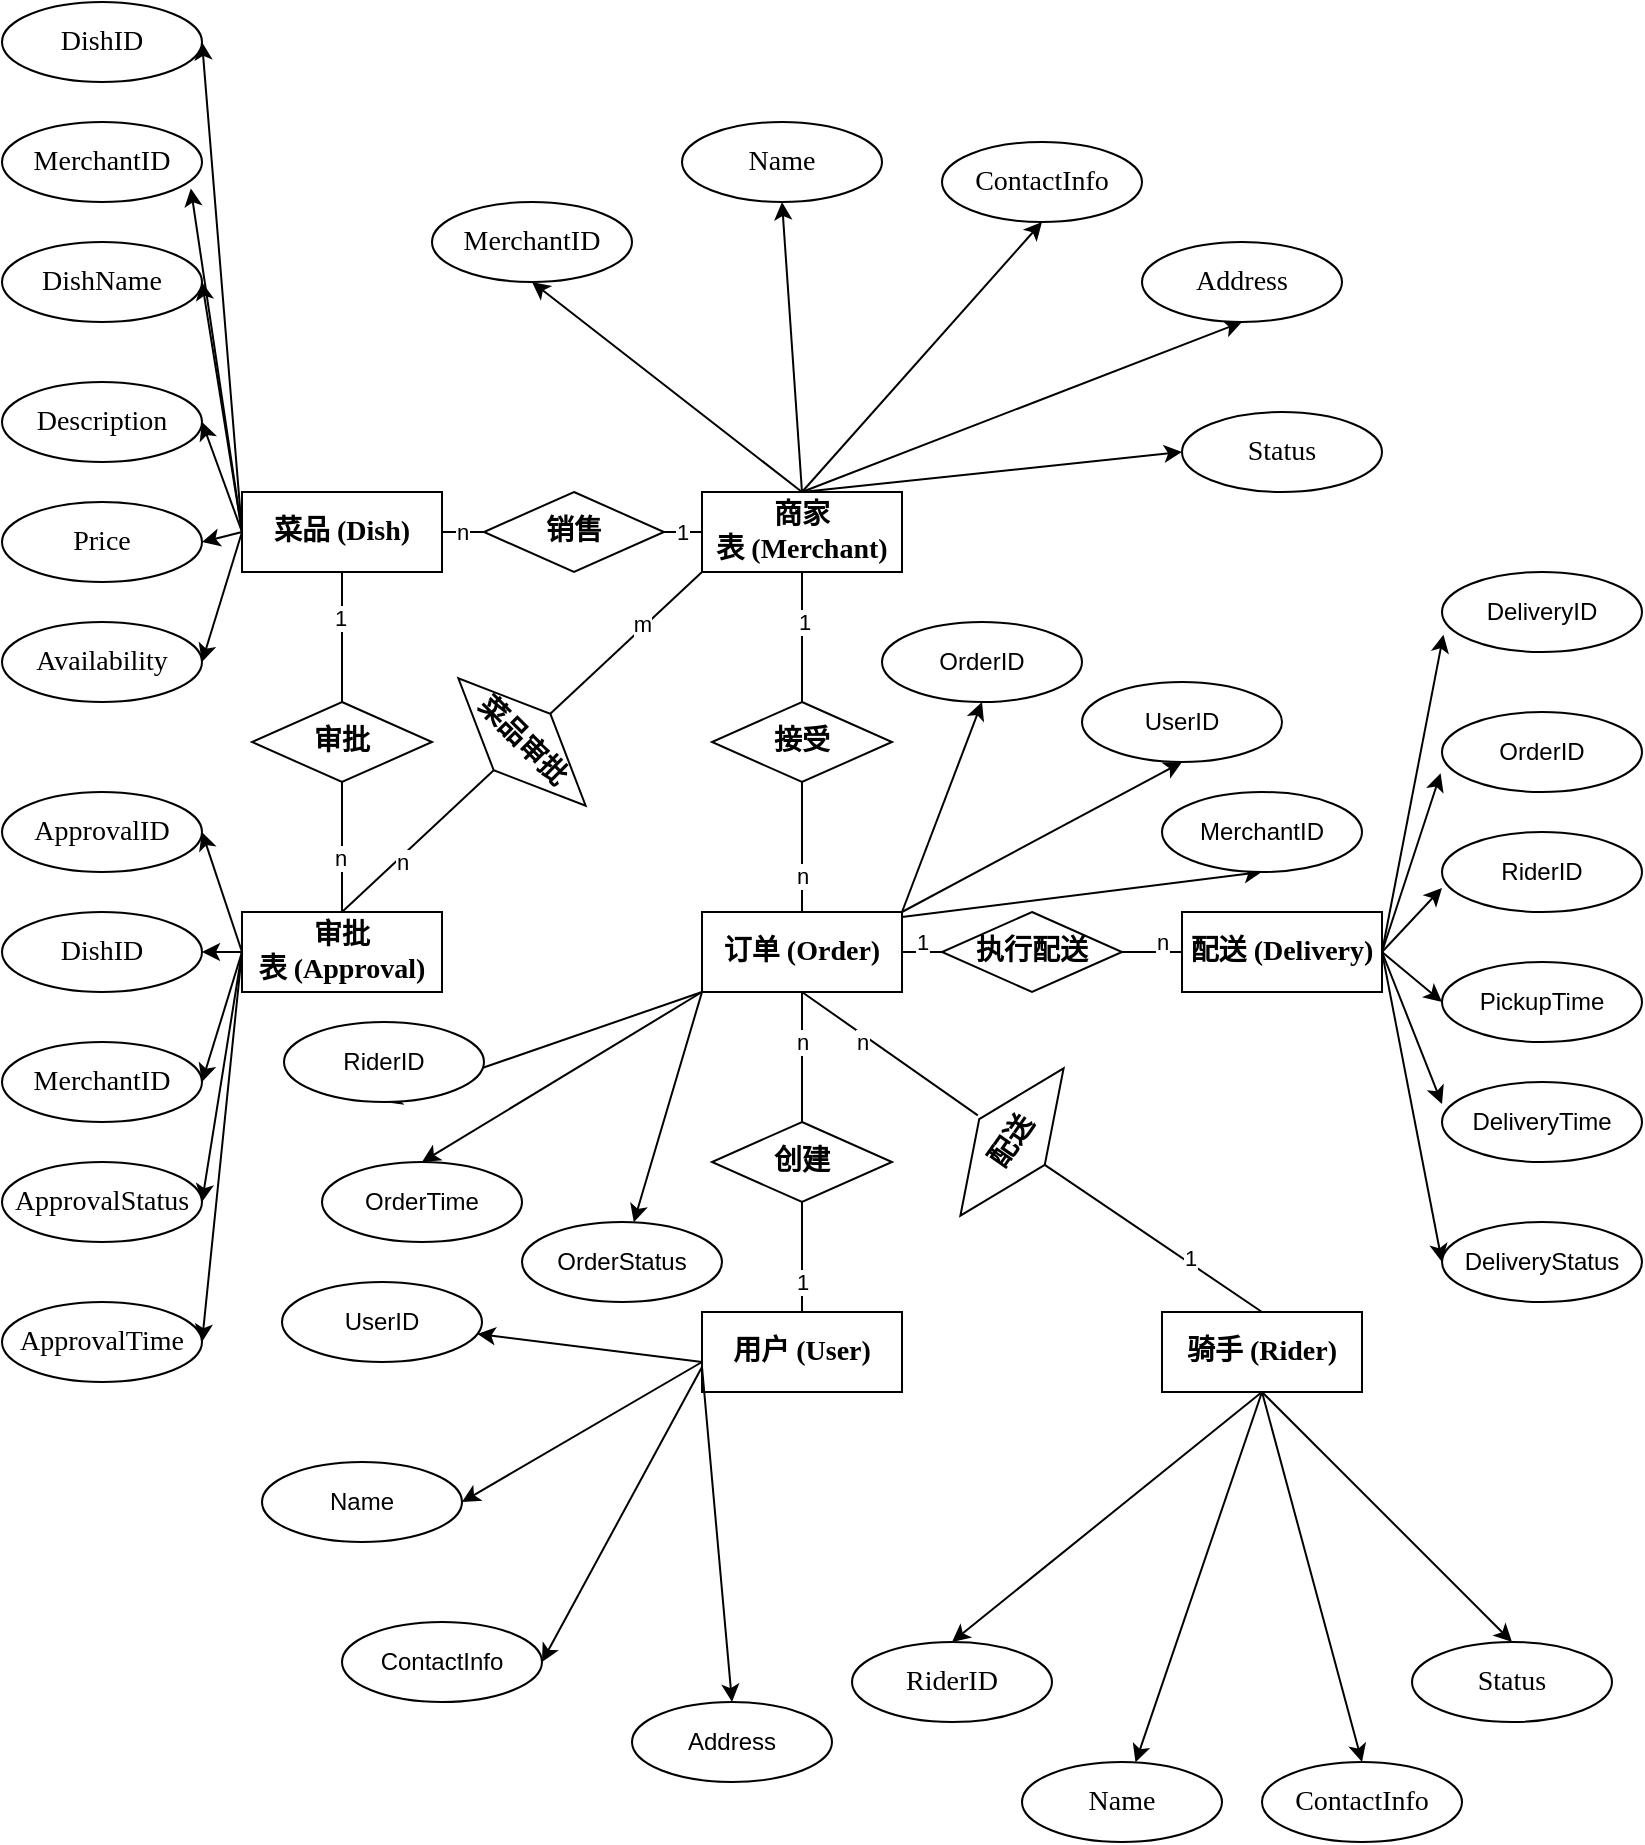 <mxfile version="24.6.4" type="device">
  <diagram id="R2lEEEUBdFMjLlhIrx00" name="Page-1">
    <mxGraphModel dx="1409" dy="595" grid="1" gridSize="10" guides="1" tooltips="1" connect="1" arrows="1" fold="1" page="1" pageScale="1" pageWidth="850" pageHeight="1100" math="0" shadow="0" extFonts="Permanent Marker^https://fonts.googleapis.com/css?family=Permanent+Marker">
      <root>
        <mxCell id="0" />
        <mxCell id="1" parent="0" />
        <mxCell id="hIbqijDQOP__9SAzlYTz-129" style="edgeStyle=none;rounded=0;orthogonalLoop=1;jettySize=auto;html=1;exitX=0;exitY=0.5;exitDx=0;exitDy=0;entryX=1;entryY=0.5;entryDx=0;entryDy=0;" edge="1" parent="1" source="hIbqijDQOP__9SAzlYTz-34" target="hIbqijDQOP__9SAzlYTz-126">
          <mxGeometry relative="1" as="geometry" />
        </mxCell>
        <mxCell id="hIbqijDQOP__9SAzlYTz-131" style="edgeStyle=none;rounded=0;orthogonalLoop=1;jettySize=auto;html=1;exitX=0;exitY=0.5;exitDx=0;exitDy=0;entryX=1;entryY=0.5;entryDx=0;entryDy=0;" edge="1" parent="1" source="hIbqijDQOP__9SAzlYTz-34" target="hIbqijDQOP__9SAzlYTz-128">
          <mxGeometry relative="1" as="geometry" />
        </mxCell>
        <mxCell id="hIbqijDQOP__9SAzlYTz-133" style="edgeStyle=none;rounded=0;orthogonalLoop=1;jettySize=auto;html=1;exitX=0;exitY=0.5;exitDx=0;exitDy=0;entryX=1;entryY=0.5;entryDx=0;entryDy=0;" edge="1" parent="1" source="hIbqijDQOP__9SAzlYTz-34" target="hIbqijDQOP__9SAzlYTz-120">
          <mxGeometry relative="1" as="geometry" />
        </mxCell>
        <mxCell id="hIbqijDQOP__9SAzlYTz-134" style="edgeStyle=none;rounded=0;orthogonalLoop=1;jettySize=auto;html=1;exitX=0;exitY=0.5;exitDx=0;exitDy=0;entryX=1;entryY=0.5;entryDx=0;entryDy=0;" edge="1" parent="1" source="hIbqijDQOP__9SAzlYTz-34" target="hIbqijDQOP__9SAzlYTz-121">
          <mxGeometry relative="1" as="geometry" />
        </mxCell>
        <mxCell id="hIbqijDQOP__9SAzlYTz-135" style="edgeStyle=none;rounded=0;orthogonalLoop=1;jettySize=auto;html=1;exitX=0;exitY=0.5;exitDx=0;exitDy=0;entryX=1;entryY=0.5;entryDx=0;entryDy=0;" edge="1" parent="1" source="hIbqijDQOP__9SAzlYTz-34" target="hIbqijDQOP__9SAzlYTz-124">
          <mxGeometry relative="1" as="geometry" />
        </mxCell>
        <mxCell id="hIbqijDQOP__9SAzlYTz-34" value="&lt;strong&gt;&lt;span style=&quot;font-size: 10.5pt; font-family: 等线;&quot;&gt;菜品&lt;span lang=&quot;EN-US&quot;&gt;&amp;nbsp;(Dish)&lt;/span&gt;&lt;/span&gt;&lt;/strong&gt;" style="whiteSpace=wrap;html=1;align=center;" vertex="1" parent="1">
          <mxGeometry x="140" y="285" width="100" height="40" as="geometry" />
        </mxCell>
        <mxCell id="hIbqijDQOP__9SAzlYTz-78" style="edgeStyle=none;rounded=0;orthogonalLoop=1;jettySize=auto;html=1;exitX=0.5;exitY=0;exitDx=0;exitDy=0;entryX=0.5;entryY=1;entryDx=0;entryDy=0;" edge="1" parent="1" source="hIbqijDQOP__9SAzlYTz-38" target="hIbqijDQOP__9SAzlYTz-77">
          <mxGeometry relative="1" as="geometry" />
        </mxCell>
        <mxCell id="hIbqijDQOP__9SAzlYTz-80" style="edgeStyle=none;rounded=0;orthogonalLoop=1;jettySize=auto;html=1;exitX=0.5;exitY=0;exitDx=0;exitDy=0;entryX=0.5;entryY=1;entryDx=0;entryDy=0;" edge="1" parent="1" source="hIbqijDQOP__9SAzlYTz-38" target="hIbqijDQOP__9SAzlYTz-79">
          <mxGeometry relative="1" as="geometry" />
        </mxCell>
        <mxCell id="hIbqijDQOP__9SAzlYTz-83" style="edgeStyle=none;rounded=0;orthogonalLoop=1;jettySize=auto;html=1;exitX=0.5;exitY=0;exitDx=0;exitDy=0;entryX=0.5;entryY=1;entryDx=0;entryDy=0;" edge="1" parent="1" source="hIbqijDQOP__9SAzlYTz-38" target="hIbqijDQOP__9SAzlYTz-82">
          <mxGeometry relative="1" as="geometry" />
        </mxCell>
        <mxCell id="hIbqijDQOP__9SAzlYTz-86" style="edgeStyle=none;rounded=0;orthogonalLoop=1;jettySize=auto;html=1;exitX=0.5;exitY=0;exitDx=0;exitDy=0;entryX=0.5;entryY=1;entryDx=0;entryDy=0;" edge="1" parent="1" source="hIbqijDQOP__9SAzlYTz-38" target="hIbqijDQOP__9SAzlYTz-85">
          <mxGeometry relative="1" as="geometry" />
        </mxCell>
        <mxCell id="hIbqijDQOP__9SAzlYTz-38" value="&lt;strong&gt;&lt;span style=&quot;font-size: 10.5pt; font-family: 等线;&quot;&gt;商家表&lt;span lang=&quot;EN-US&quot;&gt;&amp;nbsp;(Merchant)&lt;/span&gt;&lt;/span&gt;&lt;/strong&gt;" style="whiteSpace=wrap;html=1;align=center;" vertex="1" parent="1">
          <mxGeometry x="370" y="285" width="100" height="40" as="geometry" />
        </mxCell>
        <mxCell id="hIbqijDQOP__9SAzlYTz-39" value="&lt;strong&gt;&lt;span style=&quot;font-size: 10.5pt; font-family: 等线;&quot;&gt;用户&lt;span lang=&quot;EN-US&quot;&gt;&amp;nbsp;(User)&lt;/span&gt;&lt;/span&gt;&lt;/strong&gt;" style="whiteSpace=wrap;html=1;align=center;" vertex="1" parent="1">
          <mxGeometry x="370" y="695" width="100" height="40" as="geometry" />
        </mxCell>
        <mxCell id="hIbqijDQOP__9SAzlYTz-106" style="edgeStyle=none;rounded=0;orthogonalLoop=1;jettySize=auto;html=1;exitX=0.5;exitY=1;exitDx=0;exitDy=0;entryX=0.5;entryY=0;entryDx=0;entryDy=0;" edge="1" parent="1" source="hIbqijDQOP__9SAzlYTz-40" target="hIbqijDQOP__9SAzlYTz-96">
          <mxGeometry relative="1" as="geometry" />
        </mxCell>
        <mxCell id="hIbqijDQOP__9SAzlYTz-107" style="edgeStyle=none;rounded=0;orthogonalLoop=1;jettySize=auto;html=1;exitX=0.5;exitY=1;exitDx=0;exitDy=0;" edge="1" parent="1" source="hIbqijDQOP__9SAzlYTz-40" target="hIbqijDQOP__9SAzlYTz-97">
          <mxGeometry relative="1" as="geometry" />
        </mxCell>
        <mxCell id="hIbqijDQOP__9SAzlYTz-108" style="edgeStyle=none;rounded=0;orthogonalLoop=1;jettySize=auto;html=1;exitX=0.5;exitY=1;exitDx=0;exitDy=0;entryX=0.5;entryY=0;entryDx=0;entryDy=0;" edge="1" parent="1" source="hIbqijDQOP__9SAzlYTz-40" target="hIbqijDQOP__9SAzlYTz-98">
          <mxGeometry relative="1" as="geometry" />
        </mxCell>
        <mxCell id="hIbqijDQOP__9SAzlYTz-109" style="edgeStyle=none;rounded=0;orthogonalLoop=1;jettySize=auto;html=1;exitX=0.5;exitY=1;exitDx=0;exitDy=0;entryX=0.5;entryY=0;entryDx=0;entryDy=0;" edge="1" parent="1" source="hIbqijDQOP__9SAzlYTz-40" target="hIbqijDQOP__9SAzlYTz-99">
          <mxGeometry relative="1" as="geometry" />
        </mxCell>
        <mxCell id="hIbqijDQOP__9SAzlYTz-40" value="&lt;strong&gt;&lt;span style=&quot;font-size: 10.5pt; font-family: 等线;&quot;&gt;骑手&lt;span lang=&quot;EN-US&quot;&gt;&amp;nbsp;(Rider)&lt;/span&gt;&lt;/span&gt;&lt;/strong&gt;" style="whiteSpace=wrap;html=1;align=center;" vertex="1" parent="1">
          <mxGeometry x="600" y="695" width="100" height="40" as="geometry" />
        </mxCell>
        <mxCell id="hIbqijDQOP__9SAzlYTz-142" style="edgeStyle=none;rounded=0;orthogonalLoop=1;jettySize=auto;html=1;exitX=0;exitY=0.5;exitDx=0;exitDy=0;entryX=1;entryY=0.5;entryDx=0;entryDy=0;" edge="1" parent="1" source="hIbqijDQOP__9SAzlYTz-41" target="hIbqijDQOP__9SAzlYTz-137">
          <mxGeometry relative="1" as="geometry" />
        </mxCell>
        <mxCell id="hIbqijDQOP__9SAzlYTz-143" style="edgeStyle=none;rounded=0;orthogonalLoop=1;jettySize=auto;html=1;exitX=0;exitY=0.5;exitDx=0;exitDy=0;entryX=1;entryY=0.5;entryDx=0;entryDy=0;" edge="1" parent="1" source="hIbqijDQOP__9SAzlYTz-41" target="hIbqijDQOP__9SAzlYTz-138">
          <mxGeometry relative="1" as="geometry" />
        </mxCell>
        <mxCell id="hIbqijDQOP__9SAzlYTz-145" style="edgeStyle=none;rounded=0;orthogonalLoop=1;jettySize=auto;html=1;exitX=0;exitY=0.5;exitDx=0;exitDy=0;entryX=1;entryY=0.5;entryDx=0;entryDy=0;" edge="1" parent="1" source="hIbqijDQOP__9SAzlYTz-41" target="hIbqijDQOP__9SAzlYTz-140">
          <mxGeometry relative="1" as="geometry" />
        </mxCell>
        <mxCell id="hIbqijDQOP__9SAzlYTz-41" value="&lt;strong&gt;&lt;span style=&quot;font-size: 10.5pt; font-family: 等线;&quot;&gt;审批表&lt;span lang=&quot;EN-US&quot;&gt;&amp;nbsp;(Approval)&lt;/span&gt;&lt;/span&gt;&lt;/strong&gt;" style="whiteSpace=wrap;html=1;align=center;" vertex="1" parent="1">
          <mxGeometry x="140" y="495" width="100" height="40" as="geometry" />
        </mxCell>
        <mxCell id="hIbqijDQOP__9SAzlYTz-160" style="edgeStyle=none;rounded=0;orthogonalLoop=1;jettySize=auto;html=1;exitX=0;exitY=1;exitDx=0;exitDy=0;" edge="1" parent="1" source="hIbqijDQOP__9SAzlYTz-184" target="hIbqijDQOP__9SAzlYTz-159">
          <mxGeometry relative="1" as="geometry">
            <mxPoint x="390" y="530.0" as="sourcePoint" />
          </mxGeometry>
        </mxCell>
        <mxCell id="hIbqijDQOP__9SAzlYTz-161" style="edgeStyle=none;rounded=0;orthogonalLoop=1;jettySize=auto;html=1;exitX=0;exitY=1;exitDx=0;exitDy=0;entryX=0.5;entryY=0;entryDx=0;entryDy=0;" edge="1" parent="1" source="hIbqijDQOP__9SAzlYTz-184" target="hIbqijDQOP__9SAzlYTz-158">
          <mxGeometry relative="1" as="geometry">
            <mxPoint x="390" y="530.0" as="sourcePoint" />
          </mxGeometry>
        </mxCell>
        <mxCell id="hIbqijDQOP__9SAzlYTz-162" style="edgeStyle=none;rounded=0;orthogonalLoop=1;jettySize=auto;html=1;exitX=0;exitY=1;exitDx=0;exitDy=0;entryX=0.5;entryY=1;entryDx=0;entryDy=0;" edge="1" parent="1" source="hIbqijDQOP__9SAzlYTz-184" target="hIbqijDQOP__9SAzlYTz-154">
          <mxGeometry relative="1" as="geometry">
            <mxPoint x="390" y="500.0" as="sourcePoint" />
          </mxGeometry>
        </mxCell>
        <mxCell id="hIbqijDQOP__9SAzlYTz-163" style="edgeStyle=none;rounded=0;orthogonalLoop=1;jettySize=auto;html=1;entryX=0.5;entryY=1;entryDx=0;entryDy=0;exitX=1;exitY=0;exitDx=0;exitDy=0;" edge="1" parent="1" source="hIbqijDQOP__9SAzlYTz-184" target="hIbqijDQOP__9SAzlYTz-155">
          <mxGeometry relative="1" as="geometry">
            <mxPoint x="460" y="490" as="sourcePoint" />
          </mxGeometry>
        </mxCell>
        <mxCell id="hIbqijDQOP__9SAzlYTz-164" style="edgeStyle=none;rounded=0;orthogonalLoop=1;jettySize=auto;html=1;exitX=1;exitY=0;exitDx=0;exitDy=0;entryX=0.5;entryY=1;entryDx=0;entryDy=0;" edge="1" parent="1" source="hIbqijDQOP__9SAzlYTz-184" target="hIbqijDQOP__9SAzlYTz-156">
          <mxGeometry relative="1" as="geometry">
            <mxPoint x="450" y="500.0" as="sourcePoint" />
          </mxGeometry>
        </mxCell>
        <mxCell id="hIbqijDQOP__9SAzlYTz-165" style="edgeStyle=none;rounded=0;orthogonalLoop=1;jettySize=auto;html=1;exitX=1;exitY=0;exitDx=0;exitDy=0;entryX=0.5;entryY=1;entryDx=0;entryDy=0;" edge="1" parent="1" target="hIbqijDQOP__9SAzlYTz-157">
          <mxGeometry relative="1" as="geometry">
            <mxPoint x="450" y="500.0" as="sourcePoint" />
          </mxGeometry>
        </mxCell>
        <mxCell id="hIbqijDQOP__9SAzlYTz-57" value="" style="endArrow=none;html=1;rounded=0;exitX=0.5;exitY=0;exitDx=0;exitDy=0;entryX=0.5;entryY=1;entryDx=0;entryDy=0;" edge="1" parent="1" target="hIbqijDQOP__9SAzlYTz-38">
          <mxGeometry width="50" height="50" relative="1" as="geometry">
            <mxPoint x="420" y="485.0" as="sourcePoint" />
            <mxPoint x="265" y="325" as="targetPoint" />
          </mxGeometry>
        </mxCell>
        <mxCell id="hIbqijDQOP__9SAzlYTz-58" value="" style="endArrow=none;html=1;rounded=0;exitX=0.5;exitY=0;exitDx=0;exitDy=0;entryX=0.5;entryY=1;entryDx=0;entryDy=0;" edge="1" parent="1" source="hIbqijDQOP__9SAzlYTz-185" target="hIbqijDQOP__9SAzlYTz-184">
          <mxGeometry width="50" height="50" relative="1" as="geometry">
            <mxPoint x="419.41" y="695" as="sourcePoint" />
            <mxPoint x="420" y="545.0" as="targetPoint" />
          </mxGeometry>
        </mxCell>
        <mxCell id="hIbqijDQOP__9SAzlYTz-170" value="n" style="edgeLabel;html=1;align=center;verticalAlign=middle;resizable=0;points=[];" vertex="1" connectable="0" parent="hIbqijDQOP__9SAzlYTz-58">
          <mxGeometry x="0.846" relative="1" as="geometry">
            <mxPoint y="20" as="offset" />
          </mxGeometry>
        </mxCell>
        <mxCell id="hIbqijDQOP__9SAzlYTz-59" value="" style="endArrow=none;html=1;rounded=0;entryX=0.5;entryY=1;entryDx=0;entryDy=0;exitX=0.5;exitY=0;exitDx=0;exitDy=0;" edge="1" parent="1" source="hIbqijDQOP__9SAzlYTz-184" target="hIbqijDQOP__9SAzlYTz-38">
          <mxGeometry width="50" height="50" relative="1" as="geometry">
            <mxPoint x="420" y="485.0" as="sourcePoint" />
            <mxPoint x="420" y="325" as="targetPoint" />
            <Array as="points">
              <mxPoint x="420" y="435" />
            </Array>
          </mxGeometry>
        </mxCell>
        <mxCell id="hIbqijDQOP__9SAzlYTz-176" value="1" style="edgeLabel;html=1;align=center;verticalAlign=middle;resizable=0;points=[];" vertex="1" connectable="0" parent="hIbqijDQOP__9SAzlYTz-59">
          <mxGeometry x="0.725" y="-1" relative="1" as="geometry">
            <mxPoint y="1" as="offset" />
          </mxGeometry>
        </mxCell>
        <mxCell id="hIbqijDQOP__9SAzlYTz-177" value="n" style="edgeLabel;html=1;align=center;verticalAlign=middle;resizable=0;points=[];" vertex="1" connectable="0" parent="hIbqijDQOP__9SAzlYTz-59">
          <mxGeometry x="-0.775" relative="1" as="geometry">
            <mxPoint y="1" as="offset" />
          </mxGeometry>
        </mxCell>
        <mxCell id="hIbqijDQOP__9SAzlYTz-61" value="" style="endArrow=none;html=1;rounded=0;exitX=0.95;exitY=0.5;exitDx=0;exitDy=0;entryX=0;entryY=0.5;entryDx=0;entryDy=0;exitPerimeter=0;" edge="1" parent="1" source="hIbqijDQOP__9SAzlYTz-184" target="hIbqijDQOP__9SAzlYTz-210">
          <mxGeometry width="50" height="50" relative="1" as="geometry">
            <mxPoint x="480" y="515.0" as="sourcePoint" />
            <mxPoint x="550" y="515.0" as="targetPoint" />
            <Array as="points" />
          </mxGeometry>
        </mxCell>
        <mxCell id="hIbqijDQOP__9SAzlYTz-178" value="1" style="edgeLabel;html=1;align=center;verticalAlign=middle;resizable=0;points=[];" vertex="1" connectable="0" parent="hIbqijDQOP__9SAzlYTz-61">
          <mxGeometry x="-0.619" y="-1" relative="1" as="geometry">
            <mxPoint x="-13" y="-6" as="offset" />
          </mxGeometry>
        </mxCell>
        <mxCell id="hIbqijDQOP__9SAzlYTz-179" value="n" style="edgeLabel;html=1;align=center;verticalAlign=middle;resizable=0;points=[];" vertex="1" connectable="0" parent="hIbqijDQOP__9SAzlYTz-61">
          <mxGeometry x="0.581" y="2" relative="1" as="geometry">
            <mxPoint x="20" y="-3" as="offset" />
          </mxGeometry>
        </mxCell>
        <mxCell id="hIbqijDQOP__9SAzlYTz-62" value="" style="endArrow=none;html=1;rounded=0;entryX=0.5;entryY=0;entryDx=0;entryDy=0;exitX=0.5;exitY=1;exitDx=0;exitDy=0;" edge="1" parent="1" source="hIbqijDQOP__9SAzlYTz-211" target="hIbqijDQOP__9SAzlYTz-40">
          <mxGeometry width="50" height="50" relative="1" as="geometry">
            <mxPoint x="539.142" y="634.142" as="sourcePoint" />
            <mxPoint x="540" y="575" as="targetPoint" />
            <Array as="points" />
          </mxGeometry>
        </mxCell>
        <mxCell id="hIbqijDQOP__9SAzlYTz-172" value="1" style="edgeLabel;html=1;align=center;verticalAlign=middle;resizable=0;points=[];" vertex="1" connectable="0" parent="hIbqijDQOP__9SAzlYTz-62">
          <mxGeometry x="0.649" y="-2" relative="1" as="geometry">
            <mxPoint x="-16" y="-16" as="offset" />
          </mxGeometry>
        </mxCell>
        <mxCell id="hIbqijDQOP__9SAzlYTz-77" value="&lt;span style=&quot;font-family: 等线; font-size: 14px;&quot;&gt;Name&lt;/span&gt;" style="ellipse;whiteSpace=wrap;html=1;align=center;" vertex="1" parent="1">
          <mxGeometry x="360" y="100" width="100" height="40" as="geometry" />
        </mxCell>
        <mxCell id="hIbqijDQOP__9SAzlYTz-79" value="&lt;span style=&quot;font-family: 等线; font-size: 14px;&quot;&gt;ContactInfo&lt;/span&gt;" style="ellipse;whiteSpace=wrap;html=1;align=center;" vertex="1" parent="1">
          <mxGeometry x="490" y="110" width="100" height="40" as="geometry" />
        </mxCell>
        <mxCell id="hIbqijDQOP__9SAzlYTz-82" value="&lt;span style=&quot;font-family: 等线; font-size: 14px;&quot;&gt;Address&lt;/span&gt;" style="ellipse;whiteSpace=wrap;html=1;align=center;" vertex="1" parent="1">
          <mxGeometry x="590" y="160" width="100" height="40" as="geometry" />
        </mxCell>
        <mxCell id="hIbqijDQOP__9SAzlYTz-85" value="&lt;span style=&quot;font-family: 等线; font-size: 14px;&quot;&gt;MerchantID&lt;/span&gt;" style="ellipse;whiteSpace=wrap;html=1;align=center;" vertex="1" parent="1">
          <mxGeometry x="235" y="140" width="100" height="40" as="geometry" />
        </mxCell>
        <mxCell id="hIbqijDQOP__9SAzlYTz-87" value="&lt;span style=&quot;font-family: 等线; font-size: 14px;&quot;&gt;Status&lt;/span&gt;" style="ellipse;whiteSpace=wrap;html=1;align=center;" vertex="1" parent="1">
          <mxGeometry x="610" y="245" width="100" height="40" as="geometry" />
        </mxCell>
        <mxCell id="hIbqijDQOP__9SAzlYTz-88" style="edgeStyle=none;rounded=0;orthogonalLoop=1;jettySize=auto;html=1;exitX=0.5;exitY=0;exitDx=0;exitDy=0;entryX=0;entryY=0.5;entryDx=0;entryDy=0;" edge="1" parent="1" source="hIbqijDQOP__9SAzlYTz-38" target="hIbqijDQOP__9SAzlYTz-87">
          <mxGeometry relative="1" as="geometry" />
        </mxCell>
        <mxCell id="hIbqijDQOP__9SAzlYTz-90" value="&lt;span style=&quot;text-wrap: nowrap;&quot;&gt;PickupTime&lt;/span&gt;" style="ellipse;whiteSpace=wrap;html=1;align=center;" vertex="1" parent="1">
          <mxGeometry x="740" y="520" width="100" height="40" as="geometry" />
        </mxCell>
        <mxCell id="hIbqijDQOP__9SAzlYTz-91" value="&lt;span style=&quot;text-wrap: nowrap;&quot;&gt;RiderID&lt;/span&gt;" style="ellipse;whiteSpace=wrap;html=1;align=center;" vertex="1" parent="1">
          <mxGeometry x="740" y="455" width="100" height="40" as="geometry" />
        </mxCell>
        <mxCell id="hIbqijDQOP__9SAzlYTz-92" value="&lt;span style=&quot;text-wrap: nowrap;&quot;&gt;DeliveryTime&lt;/span&gt;" style="ellipse;whiteSpace=wrap;html=1;align=center;" vertex="1" parent="1">
          <mxGeometry x="740" y="580" width="100" height="40" as="geometry" />
        </mxCell>
        <mxCell id="hIbqijDQOP__9SAzlYTz-93" value="&lt;span style=&quot;text-wrap: nowrap;&quot;&gt;DeliveryStatus&lt;/span&gt;" style="ellipse;whiteSpace=wrap;html=1;align=center;" vertex="1" parent="1">
          <mxGeometry x="740" y="650" width="100" height="40" as="geometry" />
        </mxCell>
        <mxCell id="hIbqijDQOP__9SAzlYTz-94" value="&lt;span style=&quot;text-wrap: nowrap;&quot;&gt;DeliveryID&lt;/span&gt;" style="ellipse;whiteSpace=wrap;html=1;align=center;" vertex="1" parent="1">
          <mxGeometry x="740" y="325" width="100" height="40" as="geometry" />
        </mxCell>
        <mxCell id="hIbqijDQOP__9SAzlYTz-95" value="&lt;span style=&quot;text-wrap: nowrap;&quot;&gt;OrderID&lt;/span&gt;" style="ellipse;whiteSpace=wrap;html=1;align=center;" vertex="1" parent="1">
          <mxGeometry x="740" y="395" width="100" height="40" as="geometry" />
        </mxCell>
        <mxCell id="hIbqijDQOP__9SAzlYTz-96" value="&lt;span style=&quot;font-family: 等线; font-size: 14px; text-wrap: nowrap;&quot;&gt;RiderID&lt;/span&gt;" style="ellipse;whiteSpace=wrap;html=1;align=center;" vertex="1" parent="1">
          <mxGeometry x="445" y="860" width="100" height="40" as="geometry" />
        </mxCell>
        <mxCell id="hIbqijDQOP__9SAzlYTz-97" value="&lt;span style=&quot;font-family: 等线; font-size: 14px; text-wrap: nowrap;&quot;&gt;Name&lt;/span&gt;" style="ellipse;whiteSpace=wrap;html=1;align=center;" vertex="1" parent="1">
          <mxGeometry x="530" y="920" width="100" height="40" as="geometry" />
        </mxCell>
        <mxCell id="hIbqijDQOP__9SAzlYTz-98" value="&lt;span style=&quot;font-family: 等线; font-size: 14px; text-wrap: nowrap;&quot;&gt;ContactInfo&lt;/span&gt;" style="ellipse;whiteSpace=wrap;html=1;align=center;" vertex="1" parent="1">
          <mxGeometry x="650" y="920" width="100" height="40" as="geometry" />
        </mxCell>
        <mxCell id="hIbqijDQOP__9SAzlYTz-99" value="&lt;span style=&quot;font-family: 等线; font-size: 14px; text-wrap: nowrap;&quot;&gt;Status&lt;/span&gt;" style="ellipse;whiteSpace=wrap;html=1;align=center;" vertex="1" parent="1">
          <mxGeometry x="725" y="860" width="100" height="40" as="geometry" />
        </mxCell>
        <mxCell id="hIbqijDQOP__9SAzlYTz-110" value="&lt;span style=&quot;text-wrap: nowrap;&quot;&gt;UserID&lt;/span&gt;" style="ellipse;whiteSpace=wrap;html=1;align=center;" vertex="1" parent="1">
          <mxGeometry x="160" y="680" width="100" height="40" as="geometry" />
        </mxCell>
        <mxCell id="hIbqijDQOP__9SAzlYTz-111" value="&lt;span style=&quot;text-wrap: nowrap;&quot;&gt;ContactInfo&lt;/span&gt;" style="ellipse;whiteSpace=wrap;html=1;align=center;" vertex="1" parent="1">
          <mxGeometry x="190" y="850" width="100" height="40" as="geometry" />
        </mxCell>
        <mxCell id="hIbqijDQOP__9SAzlYTz-112" value="&lt;span style=&quot;text-wrap: nowrap;&quot;&gt;Name&lt;/span&gt;" style="ellipse;whiteSpace=wrap;html=1;align=center;" vertex="1" parent="1">
          <mxGeometry x="150" y="770" width="100" height="40" as="geometry" />
        </mxCell>
        <mxCell id="hIbqijDQOP__9SAzlYTz-113" value="&lt;span style=&quot;text-wrap: nowrap;&quot;&gt;Address&lt;/span&gt;" style="ellipse;whiteSpace=wrap;html=1;align=center;" vertex="1" parent="1">
          <mxGeometry x="335" y="890" width="100" height="40" as="geometry" />
        </mxCell>
        <mxCell id="hIbqijDQOP__9SAzlYTz-114" style="edgeStyle=none;rounded=0;orthogonalLoop=1;jettySize=auto;html=1;exitX=0.5;exitY=1;exitDx=0;exitDy=0;entryX=0.5;entryY=0;entryDx=0;entryDy=0;" edge="1" target="hIbqijDQOP__9SAzlYTz-113" parent="1">
          <mxGeometry relative="1" as="geometry">
            <mxPoint x="370" y="722.5" as="sourcePoint" />
          </mxGeometry>
        </mxCell>
        <mxCell id="hIbqijDQOP__9SAzlYTz-115" style="edgeStyle=none;rounded=0;orthogonalLoop=1;jettySize=auto;html=1;" edge="1" target="hIbqijDQOP__9SAzlYTz-110" parent="1">
          <mxGeometry relative="1" as="geometry">
            <mxPoint x="370" y="720" as="sourcePoint" />
          </mxGeometry>
        </mxCell>
        <mxCell id="hIbqijDQOP__9SAzlYTz-116" style="edgeStyle=none;rounded=0;orthogonalLoop=1;jettySize=auto;html=1;exitX=0.5;exitY=1;exitDx=0;exitDy=0;entryX=1;entryY=0.5;entryDx=0;entryDy=0;" edge="1" target="hIbqijDQOP__9SAzlYTz-111" parent="1">
          <mxGeometry relative="1" as="geometry">
            <mxPoint x="370" y="722.5" as="sourcePoint" />
          </mxGeometry>
        </mxCell>
        <mxCell id="hIbqijDQOP__9SAzlYTz-117" style="edgeStyle=none;rounded=0;orthogonalLoop=1;jettySize=auto;html=1;entryX=1;entryY=0.5;entryDx=0;entryDy=0;" edge="1" target="hIbqijDQOP__9SAzlYTz-112" parent="1">
          <mxGeometry relative="1" as="geometry">
            <mxPoint x="370" y="720" as="sourcePoint" />
          </mxGeometry>
        </mxCell>
        <mxCell id="hIbqijDQOP__9SAzlYTz-120" value="&lt;span style=&quot;font-family: 等线; font-size: 14px; text-wrap: nowrap;&quot;&gt;Description&lt;/span&gt;" style="ellipse;whiteSpace=wrap;html=1;align=center;" vertex="1" parent="1">
          <mxGeometry x="20" y="230" width="100" height="40" as="geometry" />
        </mxCell>
        <mxCell id="hIbqijDQOP__9SAzlYTz-121" value="&lt;span style=&quot;font-family: 等线; font-size: 14px; text-wrap: nowrap;&quot;&gt;Price&lt;/span&gt;" style="ellipse;whiteSpace=wrap;html=1;align=center;" vertex="1" parent="1">
          <mxGeometry x="20" y="290" width="100" height="40" as="geometry" />
        </mxCell>
        <mxCell id="hIbqijDQOP__9SAzlYTz-123" value="" style="endArrow=none;html=1;rounded=0;entryX=0;entryY=0.5;entryDx=0;entryDy=0;exitX=1;exitY=0.5;exitDx=0;exitDy=0;" edge="1" parent="1" source="hIbqijDQOP__9SAzlYTz-205" target="hIbqijDQOP__9SAzlYTz-38">
          <mxGeometry width="50" height="50" relative="1" as="geometry">
            <mxPoint x="290" y="305" as="sourcePoint" />
            <mxPoint x="480" y="455" as="targetPoint" />
            <Array as="points" />
          </mxGeometry>
        </mxCell>
        <mxCell id="hIbqijDQOP__9SAzlYTz-167" value="1" style="edgeLabel;html=1;align=center;verticalAlign=middle;resizable=0;points=[];" vertex="1" connectable="0" parent="hIbqijDQOP__9SAzlYTz-123">
          <mxGeometry x="0.79" y="1" relative="1" as="geometry">
            <mxPoint x="-8" y="1" as="offset" />
          </mxGeometry>
        </mxCell>
        <mxCell id="hIbqijDQOP__9SAzlYTz-124" value="&lt;span style=&quot;font-family: 等线; font-size: 14px; text-wrap: nowrap;&quot;&gt;Availability&lt;/span&gt;" style="ellipse;whiteSpace=wrap;html=1;align=center;" vertex="1" parent="1">
          <mxGeometry x="20" y="350" width="100" height="40" as="geometry" />
        </mxCell>
        <mxCell id="hIbqijDQOP__9SAzlYTz-126" value="&lt;span style=&quot;font-family: 等线; font-size: 14px; text-wrap: nowrap;&quot;&gt;DishID&lt;/span&gt;" style="ellipse;whiteSpace=wrap;html=1;align=center;" vertex="1" parent="1">
          <mxGeometry x="20" y="40" width="100" height="40" as="geometry" />
        </mxCell>
        <mxCell id="hIbqijDQOP__9SAzlYTz-127" value="&lt;span style=&quot;font-family: 等线; font-size: 14px; text-wrap: nowrap;&quot;&gt;MerchantID&lt;/span&gt;" style="ellipse;whiteSpace=wrap;html=1;align=center;" vertex="1" parent="1">
          <mxGeometry x="20" y="100" width="100" height="40" as="geometry" />
        </mxCell>
        <mxCell id="hIbqijDQOP__9SAzlYTz-128" value="&lt;span style=&quot;font-family: 等线; font-size: 14px; text-wrap: nowrap;&quot;&gt;DishName&lt;/span&gt;" style="ellipse;whiteSpace=wrap;html=1;align=center;" vertex="1" parent="1">
          <mxGeometry x="20" y="160" width="100" height="40" as="geometry" />
        </mxCell>
        <mxCell id="hIbqijDQOP__9SAzlYTz-130" style="edgeStyle=none;rounded=0;orthogonalLoop=1;jettySize=auto;html=1;exitX=0;exitY=0.5;exitDx=0;exitDy=0;entryX=0.944;entryY=0.831;entryDx=0;entryDy=0;entryPerimeter=0;" edge="1" parent="1" source="hIbqijDQOP__9SAzlYTz-34" target="hIbqijDQOP__9SAzlYTz-127">
          <mxGeometry relative="1" as="geometry" />
        </mxCell>
        <mxCell id="hIbqijDQOP__9SAzlYTz-136" value="&lt;span style=&quot;font-family: 等线; font-size: 14px; text-wrap: nowrap;&quot;&gt;ApprovalID&lt;/span&gt;" style="ellipse;whiteSpace=wrap;html=1;align=center;" vertex="1" parent="1">
          <mxGeometry x="20" y="435" width="100" height="40" as="geometry" />
        </mxCell>
        <mxCell id="hIbqijDQOP__9SAzlYTz-137" value="&lt;span style=&quot;font-family: 等线; font-size: 14px; text-wrap: nowrap;&quot;&gt;DishID&lt;/span&gt;" style="ellipse;whiteSpace=wrap;html=1;align=center;" vertex="1" parent="1">
          <mxGeometry x="20" y="495" width="100" height="40" as="geometry" />
        </mxCell>
        <mxCell id="hIbqijDQOP__9SAzlYTz-138" value="&lt;span style=&quot;font-family: 等线; font-size: 14px; text-wrap: nowrap;&quot;&gt;MerchantID&lt;/span&gt;" style="ellipse;whiteSpace=wrap;html=1;align=center;" vertex="1" parent="1">
          <mxGeometry x="20" y="560" width="100" height="40" as="geometry" />
        </mxCell>
        <mxCell id="hIbqijDQOP__9SAzlYTz-139" value="&lt;span style=&quot;font-family: 等线; font-size: 14px; text-wrap: nowrap;&quot;&gt;ApprovalStatus&lt;/span&gt;" style="ellipse;whiteSpace=wrap;html=1;align=center;" vertex="1" parent="1">
          <mxGeometry x="20" y="620" width="100" height="40" as="geometry" />
        </mxCell>
        <mxCell id="hIbqijDQOP__9SAzlYTz-140" value="&lt;span style=&quot;font-family: 等线; font-size: 14px; text-wrap: nowrap;&quot;&gt;ApprovalTime&lt;/span&gt;" style="ellipse;whiteSpace=wrap;html=1;align=center;" vertex="1" parent="1">
          <mxGeometry x="20" y="690" width="100" height="40" as="geometry" />
        </mxCell>
        <mxCell id="hIbqijDQOP__9SAzlYTz-141" style="edgeStyle=none;rounded=0;orthogonalLoop=1;jettySize=auto;html=1;exitX=0;exitY=0.5;exitDx=0;exitDy=0;entryX=1;entryY=0.5;entryDx=0;entryDy=0;" edge="1" parent="1" source="hIbqijDQOP__9SAzlYTz-41" target="hIbqijDQOP__9SAzlYTz-136">
          <mxGeometry relative="1" as="geometry" />
        </mxCell>
        <mxCell id="hIbqijDQOP__9SAzlYTz-144" style="edgeStyle=none;rounded=0;orthogonalLoop=1;jettySize=auto;html=1;exitX=0;exitY=0.5;exitDx=0;exitDy=0;entryX=1;entryY=0.5;entryDx=0;entryDy=0;" edge="1" parent="1" source="hIbqijDQOP__9SAzlYTz-41" target="hIbqijDQOP__9SAzlYTz-139">
          <mxGeometry relative="1" as="geometry" />
        </mxCell>
        <mxCell id="hIbqijDQOP__9SAzlYTz-154" value="&lt;span style=&quot;text-wrap: nowrap;&quot;&gt;RiderID&lt;/span&gt;" style="ellipse;whiteSpace=wrap;html=1;align=center;" vertex="1" parent="1">
          <mxGeometry x="161" y="550" width="100" height="40" as="geometry" />
        </mxCell>
        <mxCell id="hIbqijDQOP__9SAzlYTz-155" value="&lt;span style=&quot;text-wrap: nowrap;&quot;&gt;OrderID&lt;/span&gt;" style="ellipse;whiteSpace=wrap;html=1;align=center;" vertex="1" parent="1">
          <mxGeometry x="460" y="350" width="100" height="40" as="geometry" />
        </mxCell>
        <mxCell id="hIbqijDQOP__9SAzlYTz-156" value="&lt;span style=&quot;text-wrap: nowrap;&quot;&gt;UserID&lt;/span&gt;" style="ellipse;whiteSpace=wrap;html=1;align=center;" vertex="1" parent="1">
          <mxGeometry x="560" y="380" width="100" height="40" as="geometry" />
        </mxCell>
        <mxCell id="hIbqijDQOP__9SAzlYTz-157" value="&lt;span style=&quot;text-wrap: nowrap;&quot;&gt;MerchantID&lt;/span&gt;" style="ellipse;whiteSpace=wrap;html=1;align=center;" vertex="1" parent="1">
          <mxGeometry x="600" y="435" width="100" height="40" as="geometry" />
        </mxCell>
        <mxCell id="hIbqijDQOP__9SAzlYTz-158" value="&lt;span style=&quot;text-wrap: nowrap;&quot;&gt;OrderTime&lt;/span&gt;" style="ellipse;whiteSpace=wrap;html=1;align=center;" vertex="1" parent="1">
          <mxGeometry x="180" y="620" width="100" height="40" as="geometry" />
        </mxCell>
        <mxCell id="hIbqijDQOP__9SAzlYTz-159" value="&lt;span style=&quot;text-wrap: nowrap;&quot;&gt;OrderStatus&lt;/span&gt;" style="ellipse;whiteSpace=wrap;html=1;align=center;" vertex="1" parent="1">
          <mxGeometry x="280" y="650" width="100" height="40" as="geometry" />
        </mxCell>
        <mxCell id="hIbqijDQOP__9SAzlYTz-173" value="" style="endArrow=none;html=1;rounded=0;entryX=0.5;entryY=1;entryDx=0;entryDy=0;exitX=0.5;exitY=0;exitDx=0;exitDy=0;" edge="1" parent="1" source="hIbqijDQOP__9SAzlYTz-41" target="hIbqijDQOP__9SAzlYTz-34">
          <mxGeometry width="50" height="50" relative="1" as="geometry">
            <mxPoint x="229.29" y="495" as="sourcePoint" />
            <mxPoint x="229.29" y="335" as="targetPoint" />
            <Array as="points" />
          </mxGeometry>
        </mxCell>
        <mxCell id="hIbqijDQOP__9SAzlYTz-174" value="n" style="edgeLabel;html=1;align=center;verticalAlign=middle;resizable=0;points=[];" vertex="1" connectable="0" parent="hIbqijDQOP__9SAzlYTz-173">
          <mxGeometry x="-0.671" y="1" relative="1" as="geometry">
            <mxPoint y="1" as="offset" />
          </mxGeometry>
        </mxCell>
        <mxCell id="hIbqijDQOP__9SAzlYTz-175" value="1" style="edgeLabel;html=1;align=center;verticalAlign=middle;resizable=0;points=[];" vertex="1" connectable="0" parent="hIbqijDQOP__9SAzlYTz-173">
          <mxGeometry x="0.741" y="1" relative="1" as="geometry">
            <mxPoint y="1" as="offset" />
          </mxGeometry>
        </mxCell>
        <mxCell id="hIbqijDQOP__9SAzlYTz-184" value="&lt;strong&gt;&lt;span style=&quot;font-size: 10.5pt; font-family: 等线;&quot;&gt;订单&lt;span lang=&quot;EN-US&quot;&gt;&amp;nbsp;(Order)&lt;/span&gt;&lt;/span&gt;&lt;/strong&gt;" style="whiteSpace=wrap;html=1;align=center;" vertex="1" parent="1">
          <mxGeometry x="370" y="495" width="100" height="40" as="geometry" />
        </mxCell>
        <mxCell id="hIbqijDQOP__9SAzlYTz-189" value="" style="endArrow=none;html=1;rounded=0;exitX=0.5;exitY=0;exitDx=0;exitDy=0;entryX=0.5;entryY=1;entryDx=0;entryDy=0;" edge="1" parent="1" source="hIbqijDQOP__9SAzlYTz-39" target="hIbqijDQOP__9SAzlYTz-185">
          <mxGeometry width="50" height="50" relative="1" as="geometry">
            <mxPoint x="420" y="695" as="sourcePoint" />
            <mxPoint x="420" y="535" as="targetPoint" />
          </mxGeometry>
        </mxCell>
        <mxCell id="hIbqijDQOP__9SAzlYTz-190" value="1" style="edgeLabel;html=1;align=center;verticalAlign=middle;resizable=0;points=[];" vertex="1" connectable="0" parent="hIbqijDQOP__9SAzlYTz-189">
          <mxGeometry x="-0.744" relative="1" as="geometry">
            <mxPoint y="-8" as="offset" />
          </mxGeometry>
        </mxCell>
        <mxCell id="hIbqijDQOP__9SAzlYTz-185" value="&lt;font face=&quot;等线&quot;&gt;&lt;span style=&quot;font-size: 14px;&quot;&gt;&lt;b&gt;创建&lt;/b&gt;&lt;/span&gt;&lt;/font&gt;" style="shape=rhombus;perimeter=rhombusPerimeter;whiteSpace=wrap;html=1;align=center;" vertex="1" parent="1">
          <mxGeometry x="375" y="600" width="90" height="40" as="geometry" />
        </mxCell>
        <mxCell id="hIbqijDQOP__9SAzlYTz-198" value="&lt;font face=&quot;等线&quot;&gt;&lt;span style=&quot;font-size: 14px;&quot;&gt;&lt;b&gt;接受&lt;/b&gt;&lt;/span&gt;&lt;/font&gt;" style="shape=rhombus;perimeter=rhombusPerimeter;whiteSpace=wrap;html=1;align=center;" vertex="1" parent="1">
          <mxGeometry x="375" y="390" width="90" height="40" as="geometry" />
        </mxCell>
        <mxCell id="hIbqijDQOP__9SAzlYTz-207" value="" style="endArrow=none;html=1;rounded=0;entryX=0.512;entryY=-0.041;entryDx=0;entryDy=0;exitX=0.5;exitY=1;exitDx=0;exitDy=0;entryPerimeter=0;" edge="1" parent="1" source="hIbqijDQOP__9SAzlYTz-184" target="hIbqijDQOP__9SAzlYTz-211">
          <mxGeometry width="50" height="50" relative="1" as="geometry">
            <mxPoint x="420" y="535" as="sourcePoint" />
            <mxPoint x="510.858" y="605.858" as="targetPoint" />
            <Array as="points" />
          </mxGeometry>
        </mxCell>
        <mxCell id="hIbqijDQOP__9SAzlYTz-208" value="n" style="edgeLabel;html=1;align=center;verticalAlign=middle;resizable=0;points=[];" vertex="1" connectable="0" parent="hIbqijDQOP__9SAzlYTz-207">
          <mxGeometry x="-0.761" relative="1" as="geometry">
            <mxPoint x="19" y="17" as="offset" />
          </mxGeometry>
        </mxCell>
        <mxCell id="hIbqijDQOP__9SAzlYTz-216" style="edgeStyle=none;rounded=0;orthogonalLoop=1;jettySize=auto;html=1;exitX=1;exitY=0.5;exitDx=0;exitDy=0;entryX=0;entryY=0.5;entryDx=0;entryDy=0;" edge="1" parent="1" source="hIbqijDQOP__9SAzlYTz-210" target="hIbqijDQOP__9SAzlYTz-90">
          <mxGeometry relative="1" as="geometry" />
        </mxCell>
        <mxCell id="hIbqijDQOP__9SAzlYTz-218" style="edgeStyle=none;rounded=0;orthogonalLoop=1;jettySize=auto;html=1;exitX=1;exitY=0.5;exitDx=0;exitDy=0;entryX=0;entryY=0.5;entryDx=0;entryDy=0;" edge="1" parent="1" source="hIbqijDQOP__9SAzlYTz-210" target="hIbqijDQOP__9SAzlYTz-93">
          <mxGeometry relative="1" as="geometry" />
        </mxCell>
        <mxCell id="hIbqijDQOP__9SAzlYTz-210" value="&lt;strong&gt;&lt;span style=&quot;font-size: 10.5pt; font-family: 等线;&quot;&gt;配送&lt;span lang=&quot;EN-US&quot;&gt;&amp;nbsp;(Delivery)&lt;/span&gt;&lt;/span&gt;&lt;/strong&gt;" style="whiteSpace=wrap;html=1;align=center;" vertex="1" parent="1">
          <mxGeometry x="610" y="495" width="100" height="40" as="geometry" />
        </mxCell>
        <mxCell id="hIbqijDQOP__9SAzlYTz-211" value="&lt;font face=&quot;等线&quot;&gt;&lt;span style=&quot;font-size: 14px;&quot;&gt;&lt;b&gt;配送&lt;/b&gt;&lt;/span&gt;&lt;/font&gt;" style="shape=rhombus;perimeter=rhombusPerimeter;whiteSpace=wrap;html=1;align=center;rotation=-55;" vertex="1" parent="1">
          <mxGeometry x="480" y="590" width="90" height="40" as="geometry" />
        </mxCell>
        <mxCell id="hIbqijDQOP__9SAzlYTz-212" value="&lt;font face=&quot;等线&quot;&gt;&lt;span style=&quot;font-size: 14px;&quot;&gt;&lt;b&gt;执行配送&lt;/b&gt;&lt;/span&gt;&lt;/font&gt;" style="shape=rhombus;perimeter=rhombusPerimeter;whiteSpace=wrap;html=1;align=center;" vertex="1" parent="1">
          <mxGeometry x="490" y="495" width="90" height="40" as="geometry" />
        </mxCell>
        <mxCell id="hIbqijDQOP__9SAzlYTz-213" style="edgeStyle=none;rounded=0;orthogonalLoop=1;jettySize=auto;html=1;exitX=1;exitY=0.5;exitDx=0;exitDy=0;entryX=0.007;entryY=0.783;entryDx=0;entryDy=0;entryPerimeter=0;" edge="1" parent="1" source="hIbqijDQOP__9SAzlYTz-210" target="hIbqijDQOP__9SAzlYTz-94">
          <mxGeometry relative="1" as="geometry" />
        </mxCell>
        <mxCell id="hIbqijDQOP__9SAzlYTz-214" style="edgeStyle=none;rounded=0;orthogonalLoop=1;jettySize=auto;html=1;exitX=1;exitY=0.5;exitDx=0;exitDy=0;entryX=-0.007;entryY=0.767;entryDx=0;entryDy=0;entryPerimeter=0;" edge="1" parent="1" source="hIbqijDQOP__9SAzlYTz-210" target="hIbqijDQOP__9SAzlYTz-95">
          <mxGeometry relative="1" as="geometry" />
        </mxCell>
        <mxCell id="hIbqijDQOP__9SAzlYTz-215" style="edgeStyle=none;rounded=0;orthogonalLoop=1;jettySize=auto;html=1;exitX=1;exitY=0.5;exitDx=0;exitDy=0;entryX=0;entryY=0.7;entryDx=0;entryDy=0;entryPerimeter=0;" edge="1" parent="1" source="hIbqijDQOP__9SAzlYTz-210" target="hIbqijDQOP__9SAzlYTz-91">
          <mxGeometry relative="1" as="geometry" />
        </mxCell>
        <mxCell id="hIbqijDQOP__9SAzlYTz-217" style="edgeStyle=none;rounded=0;orthogonalLoop=1;jettySize=auto;html=1;exitX=1;exitY=0.5;exitDx=0;exitDy=0;entryX=0;entryY=0.275;entryDx=0;entryDy=0;entryPerimeter=0;" edge="1" parent="1" source="hIbqijDQOP__9SAzlYTz-210" target="hIbqijDQOP__9SAzlYTz-92">
          <mxGeometry relative="1" as="geometry" />
        </mxCell>
        <mxCell id="hIbqijDQOP__9SAzlYTz-220" value="&lt;font face=&quot;等线&quot;&gt;&lt;span style=&quot;font-size: 14px;&quot;&gt;&lt;b&gt;审批&lt;/b&gt;&lt;/span&gt;&lt;/font&gt;" style="shape=rhombus;perimeter=rhombusPerimeter;whiteSpace=wrap;html=1;align=center;" vertex="1" parent="1">
          <mxGeometry x="145" y="390" width="90" height="40" as="geometry" />
        </mxCell>
        <mxCell id="hIbqijDQOP__9SAzlYTz-221" value="" style="endArrow=none;html=1;rounded=0;entryX=0;entryY=0.5;entryDx=0;entryDy=0;exitX=1;exitY=0.5;exitDx=0;exitDy=0;" edge="1" parent="1" source="hIbqijDQOP__9SAzlYTz-34" target="hIbqijDQOP__9SAzlYTz-205">
          <mxGeometry width="50" height="50" relative="1" as="geometry">
            <mxPoint x="240" y="305" as="sourcePoint" />
            <mxPoint x="370" y="305" as="targetPoint" />
            <Array as="points" />
          </mxGeometry>
        </mxCell>
        <mxCell id="hIbqijDQOP__9SAzlYTz-223" value="n" style="edgeLabel;html=1;align=center;verticalAlign=middle;resizable=0;points=[];" vertex="1" connectable="0" parent="hIbqijDQOP__9SAzlYTz-221">
          <mxGeometry x="-0.728" relative="1" as="geometry">
            <mxPoint x="7" as="offset" />
          </mxGeometry>
        </mxCell>
        <mxCell id="hIbqijDQOP__9SAzlYTz-205" value="&lt;font face=&quot;等线&quot;&gt;&lt;span style=&quot;font-size: 14px;&quot;&gt;&lt;b&gt;销售&lt;/b&gt;&lt;/span&gt;&lt;/font&gt;" style="shape=rhombus;perimeter=rhombusPerimeter;whiteSpace=wrap;html=1;align=center;" vertex="1" parent="1">
          <mxGeometry x="261" y="285" width="90" height="40" as="geometry" />
        </mxCell>
        <mxCell id="hIbqijDQOP__9SAzlYTz-224" value="" style="endArrow=none;html=1;rounded=0;entryX=0;entryY=1;entryDx=0;entryDy=0;exitX=0.5;exitY=0;exitDx=0;exitDy=0;" edge="1" parent="1" source="hIbqijDQOP__9SAzlYTz-227" target="hIbqijDQOP__9SAzlYTz-38">
          <mxGeometry width="50" height="50" relative="1" as="geometry">
            <mxPoint x="270" y="500" as="sourcePoint" />
            <mxPoint x="270" y="330" as="targetPoint" />
            <Array as="points" />
          </mxGeometry>
        </mxCell>
        <mxCell id="hIbqijDQOP__9SAzlYTz-225" value="m" style="edgeLabel;html=1;align=center;verticalAlign=middle;resizable=0;points=[];" vertex="1" connectable="0" parent="hIbqijDQOP__9SAzlYTz-224">
          <mxGeometry x="0.725" y="-1" relative="1" as="geometry">
            <mxPoint x="-20" y="15" as="offset" />
          </mxGeometry>
        </mxCell>
        <mxCell id="hIbqijDQOP__9SAzlYTz-228" value="" style="endArrow=none;html=1;rounded=0;entryX=0.5;entryY=1;entryDx=0;entryDy=0;exitX=0.5;exitY=0;exitDx=0;exitDy=0;" edge="1" parent="1" source="hIbqijDQOP__9SAzlYTz-41" target="hIbqijDQOP__9SAzlYTz-227">
          <mxGeometry width="50" height="50" relative="1" as="geometry">
            <mxPoint x="190" y="495" as="sourcePoint" />
            <mxPoint x="370" y="325" as="targetPoint" />
            <Array as="points" />
          </mxGeometry>
        </mxCell>
        <mxCell id="hIbqijDQOP__9SAzlYTz-230" value="n" style="edgeLabel;html=1;align=center;verticalAlign=middle;resizable=0;points=[];" vertex="1" connectable="0" parent="hIbqijDQOP__9SAzlYTz-228">
          <mxGeometry x="-0.775" relative="1" as="geometry">
            <mxPoint x="21" y="-17" as="offset" />
          </mxGeometry>
        </mxCell>
        <mxCell id="hIbqijDQOP__9SAzlYTz-227" value="&lt;font face=&quot;等线&quot;&gt;&lt;span style=&quot;font-size: 14px;&quot;&gt;&lt;b&gt;菜品审批&lt;/b&gt;&lt;/span&gt;&lt;/font&gt;" style="shape=rhombus;perimeter=rhombusPerimeter;whiteSpace=wrap;html=1;align=center;rotation=45;" vertex="1" parent="1">
          <mxGeometry x="235" y="390" width="90" height="40" as="geometry" />
        </mxCell>
      </root>
    </mxGraphModel>
  </diagram>
</mxfile>
